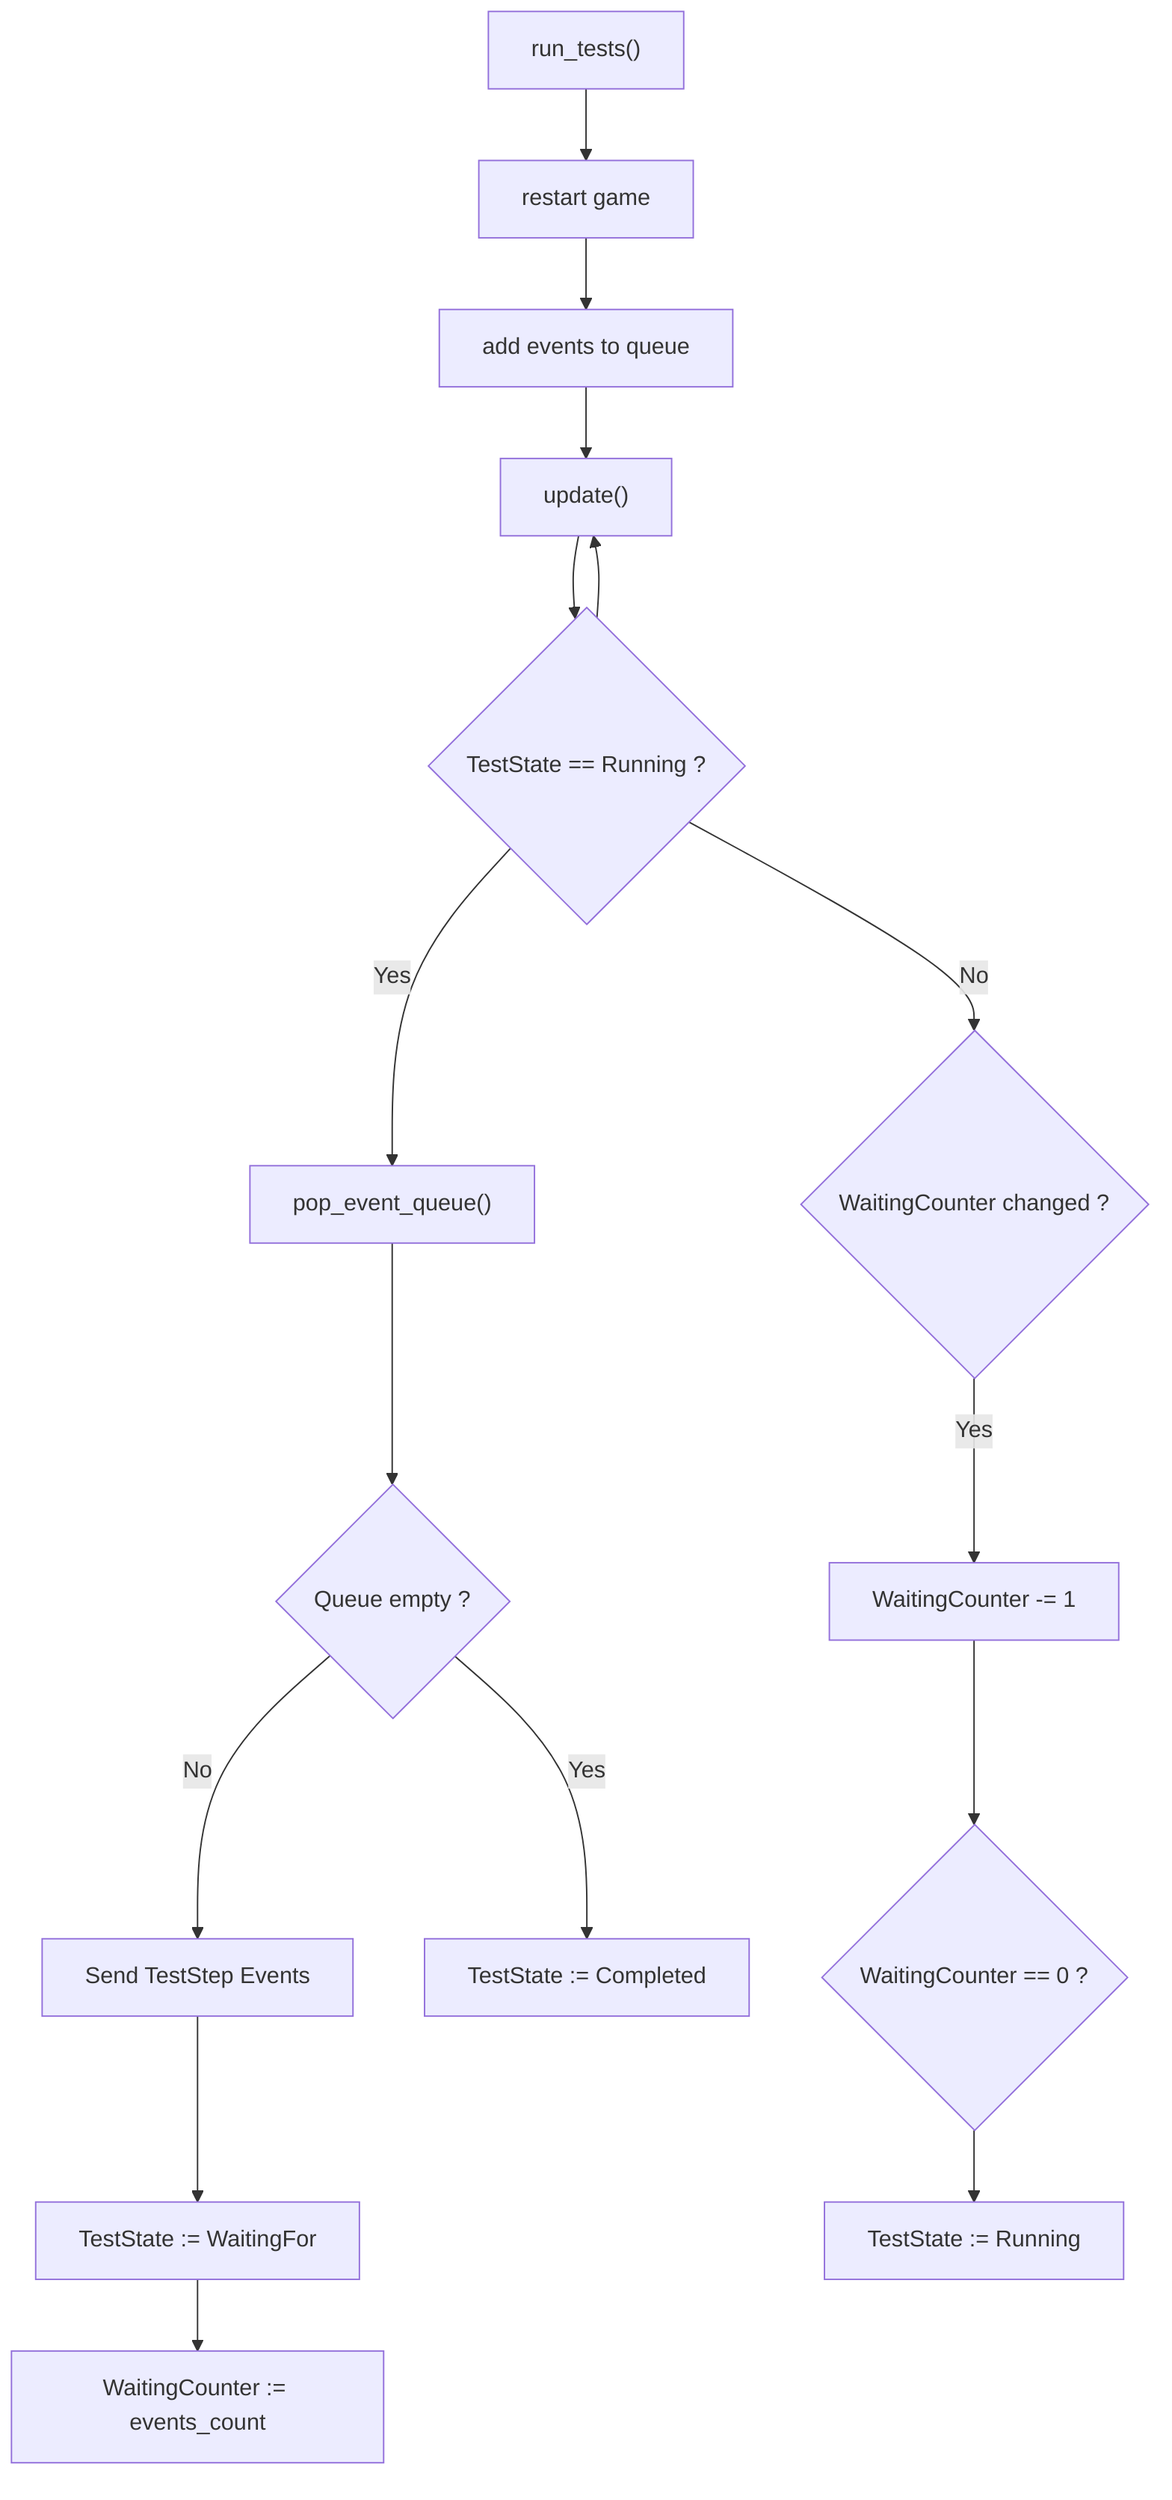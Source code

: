 flowchart TD
    A["run_tests()"]
    B["restart game"]
    C["add events to queue"]
    D{"TestState == Running ?"}
    E["pop_event_queue()"]
    P{"Queue empty ?"}
    H["WaitingCounter := events_count"]
    G["TestState := WaitingFor"]
    F["Send TestStep Events"]
    S["TestState := Completed"]
    J{"WaitingCounter changed ?"}
    K["WaitingCounter -= 1"]
    L{"WaitingCounter == 0 ?"}
    M["TestState := Running"]
    U["update()"]

    A --> B --> C --> U
    D --> U
    U --> D
    D -- Yes --> E --> P
    P -- Yes --> S
    P -- No --> F --> G --> H
    D -- No --> J
    J -- Yes --> K --> L
    L --> M